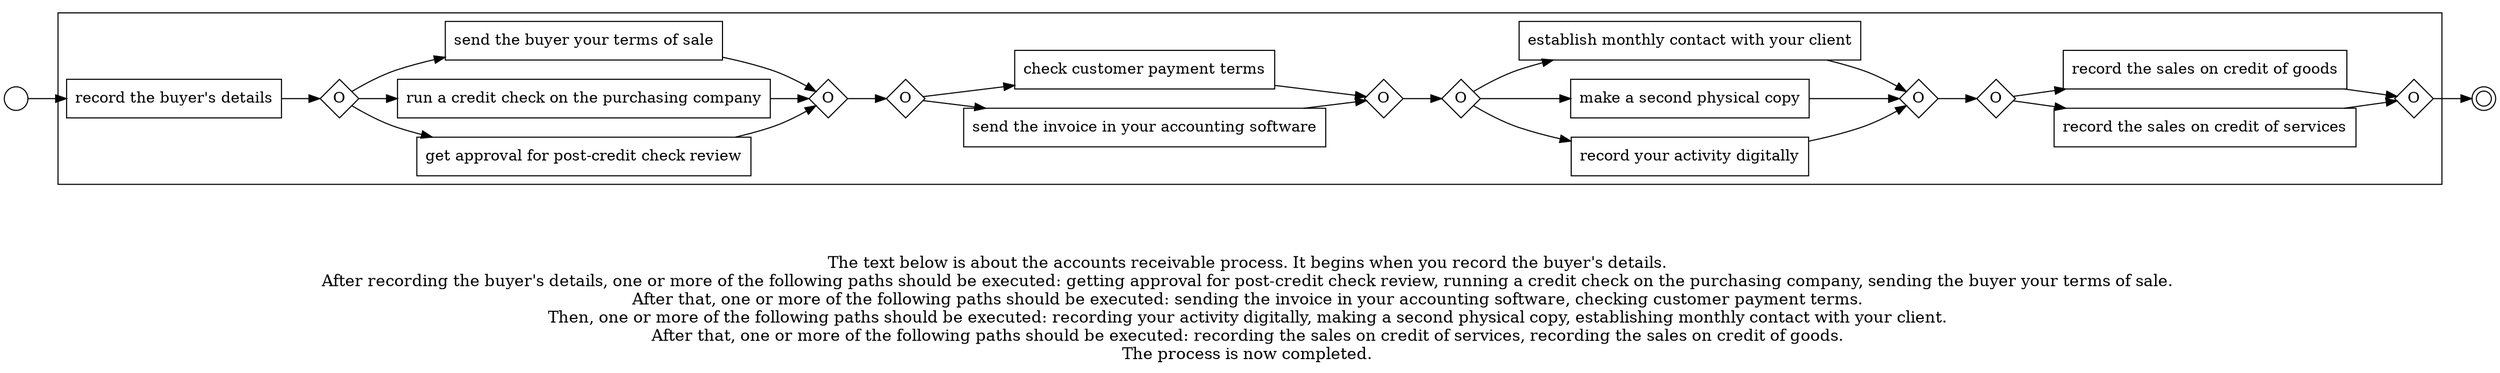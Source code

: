 digraph accounts_receivable_process_144 {
	graph [rankdir=LR]
	START_NODE [label="" shape=circle width=0.3]
	subgraph CLUSTER_0 {
		"record the buyer's details" [shape=box]
		"OR_SPLIT--2. Establish your credit practices_5LW4" [label=O fixedsize=true shape=diamond width=0.5]
		"record the buyer's details" -> "OR_SPLIT--2. Establish your credit practices_5LW4"
		"get approval for post-credit check review" [shape=box]
		"OR_SPLIT--2. Establish your credit practices_5LW4" -> "get approval for post-credit check review"
		"run a credit check on the purchasing company" [shape=box]
		"OR_SPLIT--2. Establish your credit practices_5LW4" -> "run a credit check on the purchasing company"
		"send the buyer your terms of sale" [shape=box]
		"OR_SPLIT--2. Establish your credit practices_5LW4" -> "send the buyer your terms of sale"
		"OR_JOIN--2. Establish your credit practices_5LW4" [label=O fixedsize=true shape=diamond width=0.5]
		"get approval for post-credit check review" -> "OR_JOIN--2. Establish your credit practices_5LW4"
		"run a credit check on the purchasing company" -> "OR_JOIN--2. Establish your credit practices_5LW4"
		"send the buyer your terms of sale" -> "OR_JOIN--2. Establish your credit practices_5LW4"
		"OR_SPLIT--3. Invoicing_PPMF" [label=O fixedsize=true shape=diamond width=0.5]
		"OR_JOIN--2. Establish your credit practices_5LW4" -> "OR_SPLIT--3. Invoicing_PPMF"
		"send the invoice in your accounting software" [shape=box]
		"OR_SPLIT--3. Invoicing_PPMF" -> "send the invoice in your accounting software"
		"check customer payment terms" [shape=box]
		"OR_SPLIT--3. Invoicing_PPMF" -> "check customer payment terms"
		"OR_JOIN--3. Invoicing_PPMF" [label=O fixedsize=true shape=diamond width=0.5]
		"send the invoice in your accounting software" -> "OR_JOIN--3. Invoicing_PPMF"
		"check customer payment terms" -> "OR_JOIN--3. Invoicing_PPMF"
		"OR_SPLIT--4. Tracking_BVOO" [label=O fixedsize=true shape=diamond width=0.5]
		"OR_JOIN--3. Invoicing_PPMF" -> "OR_SPLIT--4. Tracking_BVOO"
		"record your activity digitally" [shape=box]
		"OR_SPLIT--4. Tracking_BVOO" -> "record your activity digitally"
		"make a second physical copy" [shape=box]
		"OR_SPLIT--4. Tracking_BVOO" -> "make a second physical copy"
		"establish monthly contact with your client" [shape=box]
		"OR_SPLIT--4. Tracking_BVOO" -> "establish monthly contact with your client"
		"OR_JOIN--4. Tracking_BVOO" [label=O fixedsize=true shape=diamond width=0.5]
		"record your activity digitally" -> "OR_JOIN--4. Tracking_BVOO"
		"make a second physical copy" -> "OR_JOIN--4. Tracking_BVOO"
		"establish monthly contact with your client" -> "OR_JOIN--4. Tracking_BVOO"
		"OR_SPLIT--5. Accounting for accounts receivable_HZIW" [label=O fixedsize=true shape=diamond width=0.5]
		"OR_JOIN--4. Tracking_BVOO" -> "OR_SPLIT--5. Accounting for accounts receivable_HZIW"
		"record the sales on credit of services" [shape=box]
		"OR_SPLIT--5. Accounting for accounts receivable_HZIW" -> "record the sales on credit of services"
		"record the sales on credit of goods" [shape=box]
		"OR_SPLIT--5. Accounting for accounts receivable_HZIW" -> "record the sales on credit of goods"
		"OR_JOIN--5. Accounting for accounts receivable_HZIW" [label=O fixedsize=true shape=diamond width=0.5]
		"record the sales on credit of services" -> "OR_JOIN--5. Accounting for accounts receivable_HZIW"
		"record the sales on credit of goods" -> "OR_JOIN--5. Accounting for accounts receivable_HZIW"
	}
	START_NODE -> "record the buyer's details"
	END_NODE [label="" shape=doublecircle width=0.2]
	"OR_JOIN--5. Accounting for accounts receivable_HZIW" -> END_NODE
	fontsize=15 label="\n\n
The text below is about the accounts receivable process. It begins when you record the buyer's details. 
After recording the buyer's details, one or more of the following paths should be executed: getting approval for post-credit check review, running a credit check on the purchasing company, sending the buyer your terms of sale. 
After that, one or more of the following paths should be executed: sending the invoice in your accounting software, checking customer payment terms. 
Then, one or more of the following paths should be executed: recording your activity digitally, making a second physical copy, establishing monthly contact with your client. 
After that, one or more of the following paths should be executed: recording the sales on credit of services, recording the sales on credit of goods. 
The process is now completed. 
"
}
